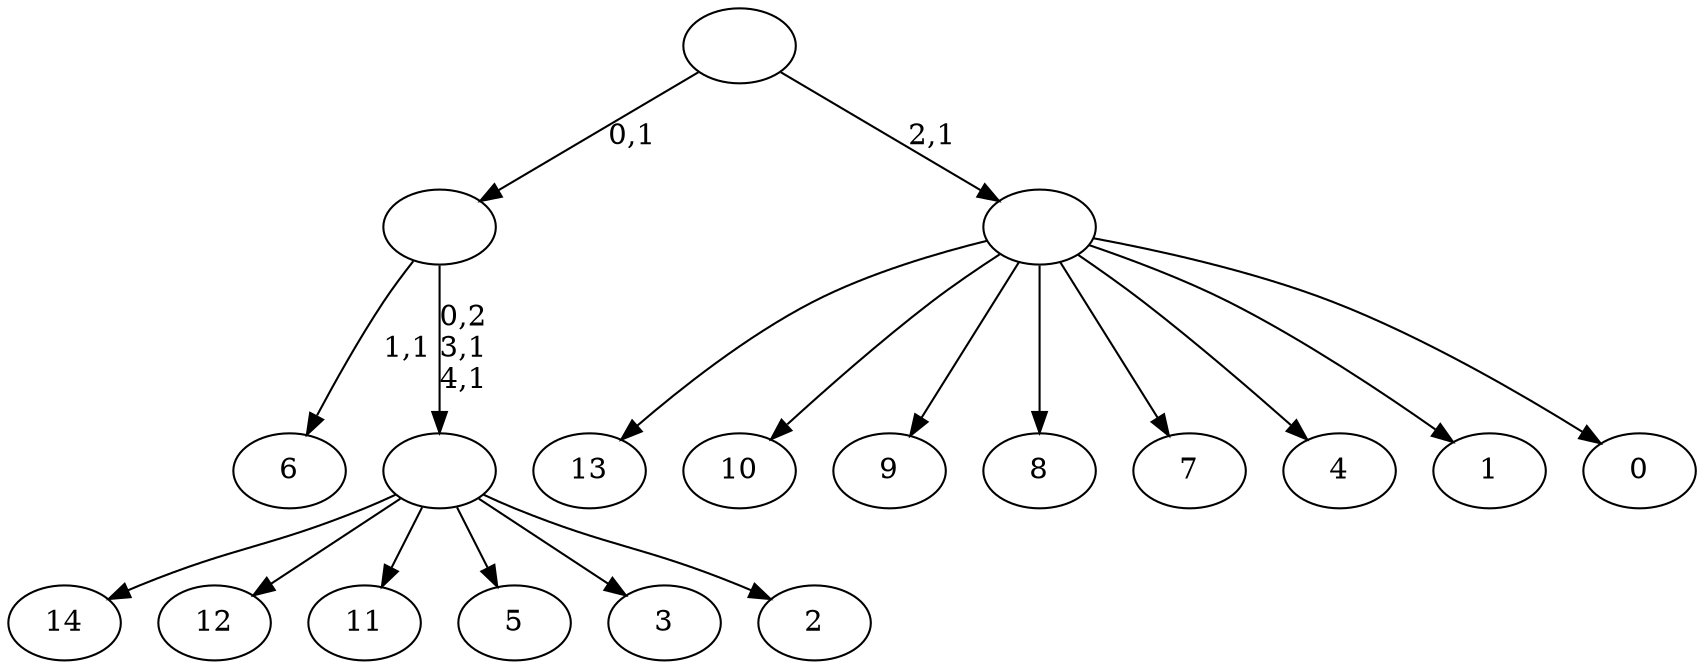 digraph T {
	20 [label="14"]
	19 [label="13"]
	18 [label="12"]
	17 [label="11"]
	16 [label="10"]
	15 [label="9"]
	14 [label="8"]
	13 [label="7"]
	12 [label="6"]
	10 [label="5"]
	9 [label="4"]
	8 [label="3"]
	7 [label="2"]
	6 [label=""]
	4 [label=""]
	3 [label="1"]
	2 [label="0"]
	1 [label=""]
	0 [label=""]
	6 -> 20 [label=""]
	6 -> 18 [label=""]
	6 -> 17 [label=""]
	6 -> 10 [label=""]
	6 -> 8 [label=""]
	6 -> 7 [label=""]
	4 -> 6 [label="0,2\n3,1\n4,1"]
	4 -> 12 [label="1,1"]
	1 -> 19 [label=""]
	1 -> 16 [label=""]
	1 -> 15 [label=""]
	1 -> 14 [label=""]
	1 -> 13 [label=""]
	1 -> 9 [label=""]
	1 -> 3 [label=""]
	1 -> 2 [label=""]
	0 -> 4 [label="0,1"]
	0 -> 1 [label="2,1"]
}
